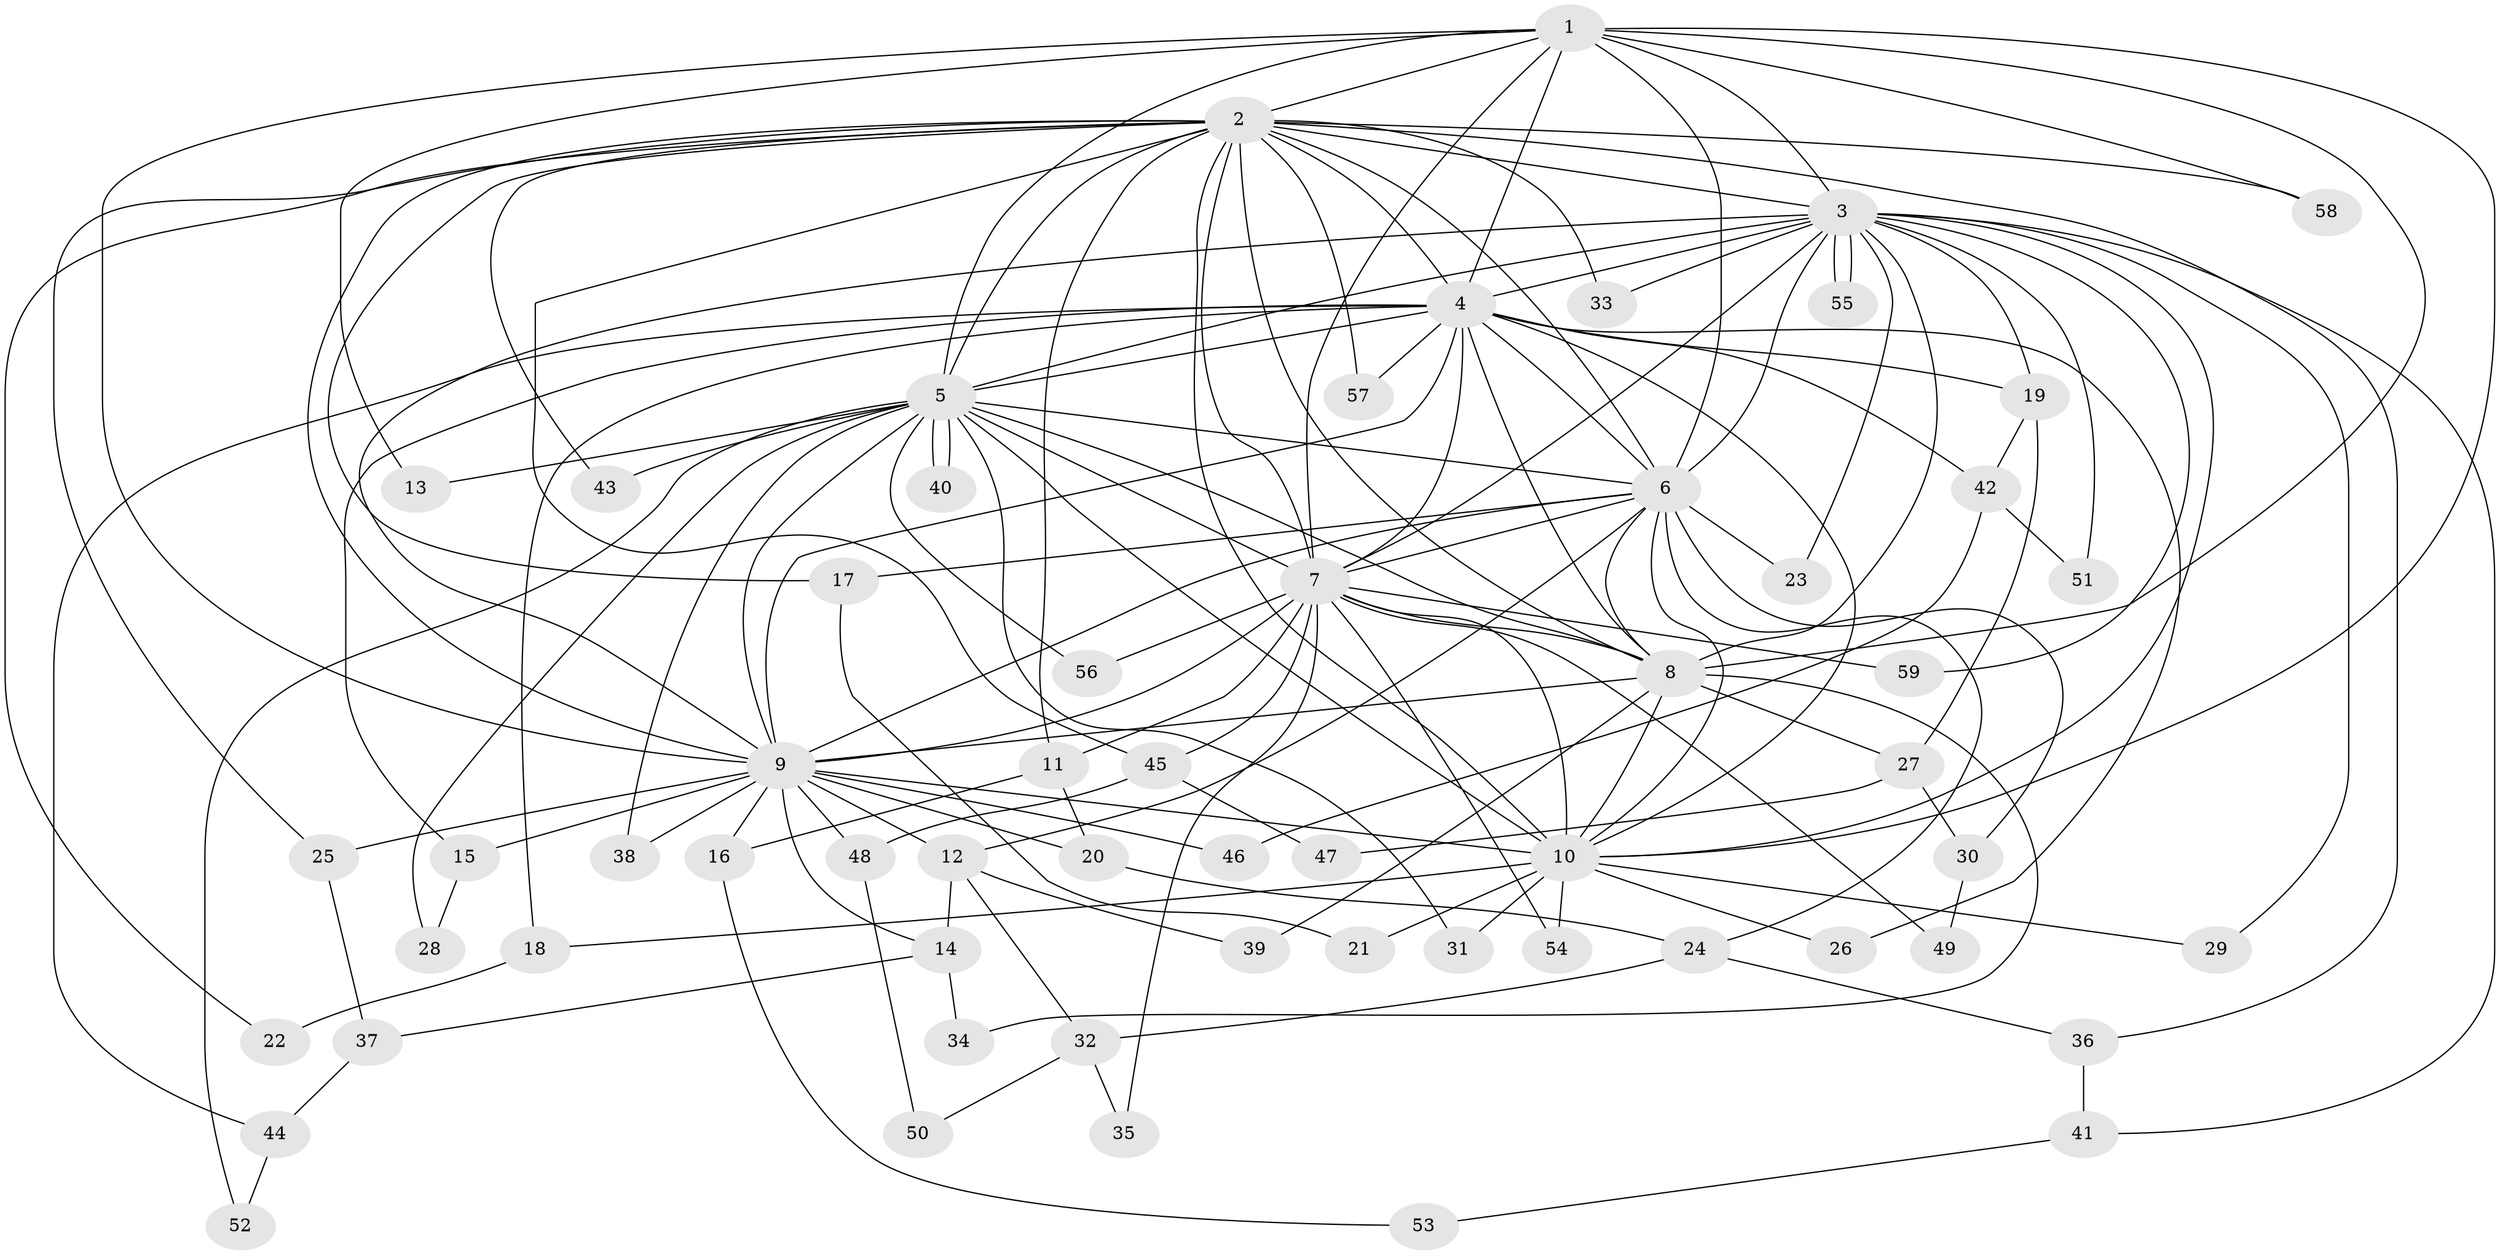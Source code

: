 // coarse degree distribution, {8: 0.043478260869565216, 2: 0.391304347826087, 1: 0.43478260869565216, 16: 0.043478260869565216, 12: 0.043478260869565216, 4: 0.043478260869565216}
// Generated by graph-tools (version 1.1) at 2025/47/03/04/25 21:47:02]
// undirected, 59 vertices, 143 edges
graph export_dot {
graph [start="1"]
  node [color=gray90,style=filled];
  1;
  2;
  3;
  4;
  5;
  6;
  7;
  8;
  9;
  10;
  11;
  12;
  13;
  14;
  15;
  16;
  17;
  18;
  19;
  20;
  21;
  22;
  23;
  24;
  25;
  26;
  27;
  28;
  29;
  30;
  31;
  32;
  33;
  34;
  35;
  36;
  37;
  38;
  39;
  40;
  41;
  42;
  43;
  44;
  45;
  46;
  47;
  48;
  49;
  50;
  51;
  52;
  53;
  54;
  55;
  56;
  57;
  58;
  59;
  1 -- 2;
  1 -- 3;
  1 -- 4;
  1 -- 5;
  1 -- 6;
  1 -- 7;
  1 -- 8;
  1 -- 9;
  1 -- 10;
  1 -- 13;
  1 -- 58;
  2 -- 3;
  2 -- 4;
  2 -- 5;
  2 -- 6;
  2 -- 7;
  2 -- 8;
  2 -- 9;
  2 -- 10;
  2 -- 11;
  2 -- 17;
  2 -- 22;
  2 -- 25;
  2 -- 33;
  2 -- 36;
  2 -- 43;
  2 -- 45;
  2 -- 57;
  2 -- 58;
  3 -- 4;
  3 -- 5;
  3 -- 6;
  3 -- 7;
  3 -- 8;
  3 -- 9;
  3 -- 10;
  3 -- 19;
  3 -- 23;
  3 -- 29;
  3 -- 33;
  3 -- 41;
  3 -- 51;
  3 -- 55;
  3 -- 55;
  3 -- 59;
  4 -- 5;
  4 -- 6;
  4 -- 7;
  4 -- 8;
  4 -- 9;
  4 -- 10;
  4 -- 15;
  4 -- 18;
  4 -- 19;
  4 -- 26;
  4 -- 42;
  4 -- 44;
  4 -- 57;
  5 -- 6;
  5 -- 7;
  5 -- 8;
  5 -- 9;
  5 -- 10;
  5 -- 13;
  5 -- 28;
  5 -- 31;
  5 -- 38;
  5 -- 40;
  5 -- 40;
  5 -- 43;
  5 -- 52;
  5 -- 56;
  6 -- 7;
  6 -- 8;
  6 -- 9;
  6 -- 10;
  6 -- 12;
  6 -- 17;
  6 -- 23;
  6 -- 24;
  6 -- 30;
  7 -- 8;
  7 -- 9;
  7 -- 10;
  7 -- 11;
  7 -- 35;
  7 -- 45;
  7 -- 49;
  7 -- 54;
  7 -- 56;
  7 -- 59;
  8 -- 9;
  8 -- 10;
  8 -- 27;
  8 -- 34;
  8 -- 39;
  9 -- 10;
  9 -- 12;
  9 -- 14;
  9 -- 15;
  9 -- 16;
  9 -- 20;
  9 -- 25;
  9 -- 38;
  9 -- 46;
  9 -- 48;
  10 -- 18;
  10 -- 21;
  10 -- 26;
  10 -- 29;
  10 -- 31;
  10 -- 54;
  11 -- 16;
  11 -- 20;
  12 -- 14;
  12 -- 32;
  12 -- 39;
  14 -- 34;
  14 -- 37;
  15 -- 28;
  16 -- 53;
  17 -- 21;
  18 -- 22;
  19 -- 27;
  19 -- 42;
  20 -- 24;
  24 -- 32;
  24 -- 36;
  25 -- 37;
  27 -- 30;
  27 -- 47;
  30 -- 49;
  32 -- 35;
  32 -- 50;
  36 -- 41;
  37 -- 44;
  41 -- 53;
  42 -- 46;
  42 -- 51;
  44 -- 52;
  45 -- 47;
  45 -- 48;
  48 -- 50;
}
